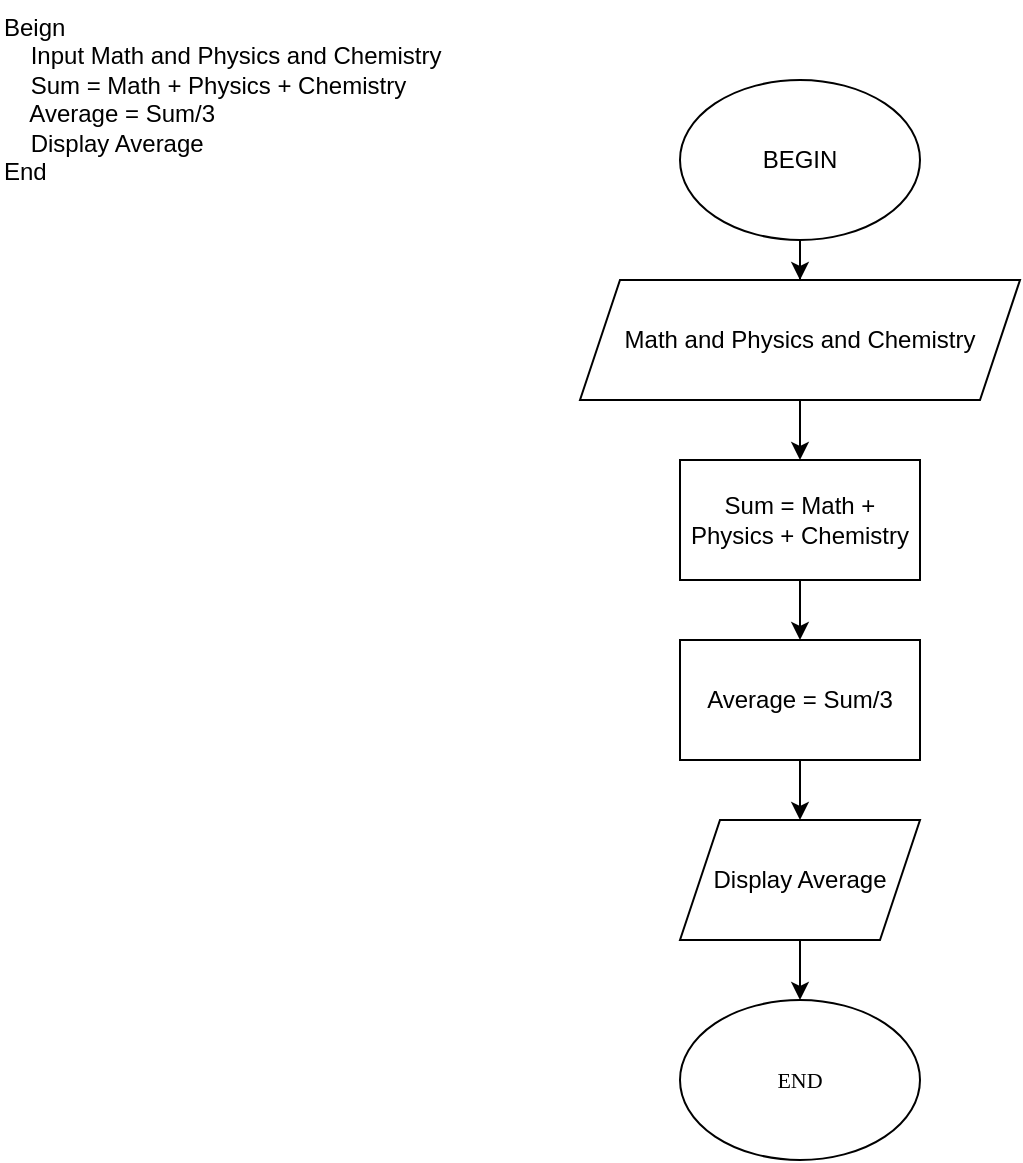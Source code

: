 <mxfile version="20.3.0" type="device"><diagram id="k_Aml-tcmwuUY4PSySdw" name="Page-1"><mxGraphModel dx="868" dy="553" grid="1" gridSize="10" guides="1" tooltips="1" connect="1" arrows="1" fold="1" page="1" pageScale="1" pageWidth="850" pageHeight="1100" math="0" shadow="0"><root><mxCell id="0"/><mxCell id="1" parent="0"/><mxCell id="cyVwyxG-DPGLxhKgayK9-1" value="Beign&#10;    Input Math and Physics and Chemistry&#10;    Sum = Math + Physics + Chemistry&#10;    Average = Sum/3&#10;    Display Average&#10;End" style="text;whiteSpace=wrap;html=1;" vertex="1" parent="1"><mxGeometry x="20" y="20" width="250" height="130" as="geometry"/></mxCell><mxCell id="cyVwyxG-DPGLxhKgayK9-10" value="" style="edgeStyle=orthogonalEdgeStyle;rounded=0;orthogonalLoop=1;jettySize=auto;html=1;fontFamily=Times New Roman;fontSize=11;" edge="1" parent="1" source="cyVwyxG-DPGLxhKgayK9-2" target="cyVwyxG-DPGLxhKgayK9-3"><mxGeometry relative="1" as="geometry"/></mxCell><mxCell id="cyVwyxG-DPGLxhKgayK9-2" value="BEGIN" style="ellipse;whiteSpace=wrap;html=1;" vertex="1" parent="1"><mxGeometry x="360" y="60" width="120" height="80" as="geometry"/></mxCell><mxCell id="cyVwyxG-DPGLxhKgayK9-15" value="" style="edgeStyle=orthogonalEdgeStyle;rounded=0;orthogonalLoop=1;jettySize=auto;html=1;fontFamily=Times New Roman;fontSize=11;" edge="1" parent="1" source="cyVwyxG-DPGLxhKgayK9-3" target="cyVwyxG-DPGLxhKgayK9-4"><mxGeometry relative="1" as="geometry"/></mxCell><mxCell id="cyVwyxG-DPGLxhKgayK9-3" value="&lt;span style=&quot;text-align: left;&quot;&gt;Math and Physics and Chemistry&lt;/span&gt;" style="shape=parallelogram;perimeter=parallelogramPerimeter;whiteSpace=wrap;html=1;fixedSize=1;" vertex="1" parent="1"><mxGeometry x="310" y="160" width="220" height="60" as="geometry"/></mxCell><mxCell id="cyVwyxG-DPGLxhKgayK9-16" style="edgeStyle=orthogonalEdgeStyle;rounded=0;orthogonalLoop=1;jettySize=auto;html=1;exitX=0.5;exitY=1;exitDx=0;exitDy=0;fontFamily=Times New Roman;fontSize=11;entryX=0.5;entryY=0;entryDx=0;entryDy=0;" edge="1" parent="1" source="cyVwyxG-DPGLxhKgayK9-4" target="cyVwyxG-DPGLxhKgayK9-5"><mxGeometry relative="1" as="geometry"><mxPoint x="420" y="350" as="targetPoint"/></mxGeometry></mxCell><mxCell id="cyVwyxG-DPGLxhKgayK9-4" value="Sum =&amp;nbsp;&lt;span style=&quot;text-align: left;&quot;&gt;Math + Physics + Chemistry&lt;/span&gt;" style="rounded=0;whiteSpace=wrap;html=1;" vertex="1" parent="1"><mxGeometry x="360" y="250" width="120" height="60" as="geometry"/></mxCell><mxCell id="cyVwyxG-DPGLxhKgayK9-17" value="" style="edgeStyle=orthogonalEdgeStyle;rounded=0;orthogonalLoop=1;jettySize=auto;html=1;fontFamily=Times New Roman;fontSize=11;" edge="1" parent="1" source="cyVwyxG-DPGLxhKgayK9-5" target="cyVwyxG-DPGLxhKgayK9-6"><mxGeometry relative="1" as="geometry"/></mxCell><mxCell id="cyVwyxG-DPGLxhKgayK9-5" value="&lt;span style=&quot;font-family: Helvetica; font-size: 12px; text-align: left;&quot;&gt;Average = Sum/3&lt;/span&gt;" style="rounded=0;whiteSpace=wrap;html=1;fontFamily=Times New Roman;fontSize=11;" vertex="1" parent="1"><mxGeometry x="360" y="340" width="120" height="60" as="geometry"/></mxCell><mxCell id="cyVwyxG-DPGLxhKgayK9-18" value="" style="edgeStyle=orthogonalEdgeStyle;rounded=0;orthogonalLoop=1;jettySize=auto;html=1;fontFamily=Times New Roman;fontSize=11;" edge="1" parent="1" source="cyVwyxG-DPGLxhKgayK9-6" target="cyVwyxG-DPGLxhKgayK9-7"><mxGeometry relative="1" as="geometry"/></mxCell><mxCell id="cyVwyxG-DPGLxhKgayK9-6" value="&lt;span style=&quot;font-family: Helvetica; font-size: 12px; text-align: left;&quot;&gt;Display Average&lt;/span&gt;" style="shape=parallelogram;perimeter=parallelogramPerimeter;whiteSpace=wrap;html=1;fixedSize=1;fontFamily=Times New Roman;fontSize=11;" vertex="1" parent="1"><mxGeometry x="360" y="430" width="120" height="60" as="geometry"/></mxCell><mxCell id="cyVwyxG-DPGLxhKgayK9-7" value="END" style="ellipse;whiteSpace=wrap;html=1;fontFamily=Times New Roman;fontSize=11;" vertex="1" parent="1"><mxGeometry x="360" y="520" width="120" height="80" as="geometry"/></mxCell></root></mxGraphModel></diagram></mxfile>
